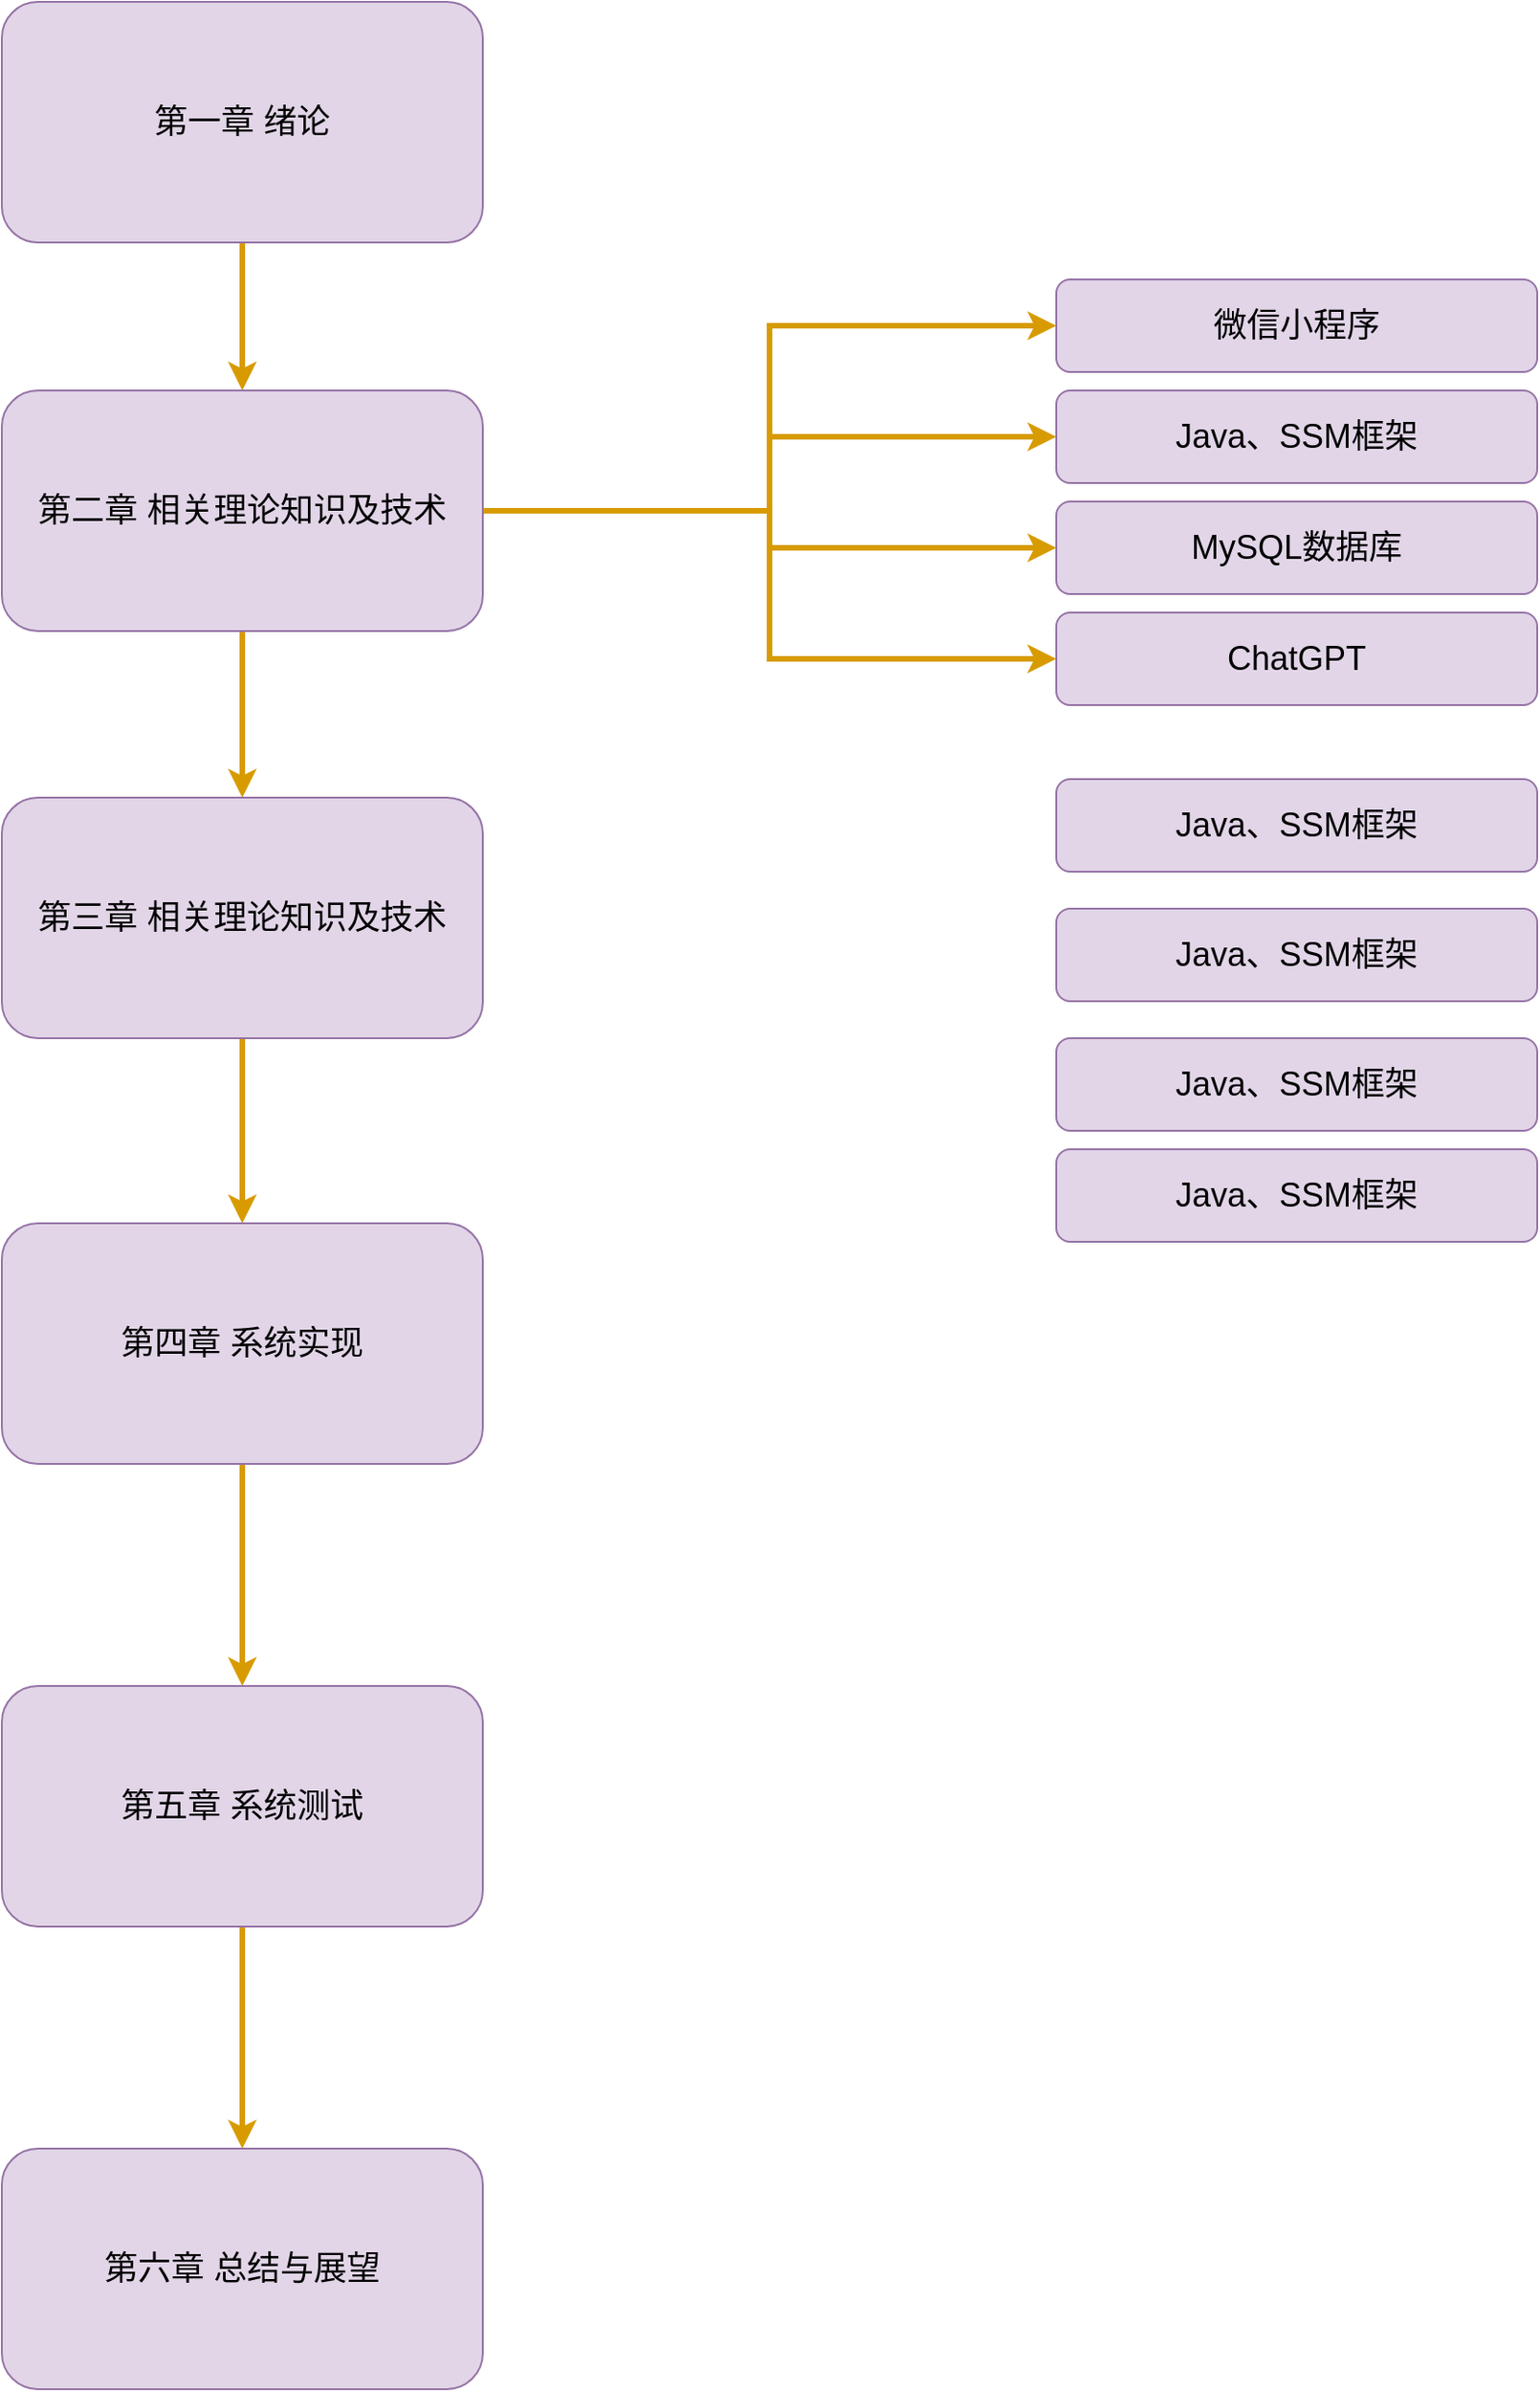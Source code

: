 <mxfile version="21.2.9" type="github">
  <diagram name="第 1 页" id="l_syPJzlnjPqEEr46ZRa">
    <mxGraphModel dx="841" dy="748" grid="1" gridSize="10" guides="1" tooltips="1" connect="1" arrows="1" fold="1" page="1" pageScale="1" pageWidth="827" pageHeight="1169" math="0" shadow="0">
      <root>
        <mxCell id="0" />
        <mxCell id="1" parent="0" />
        <mxCell id="OMgu2SZa8DHDWM3YxXOs-13" style="rounded=0;orthogonalLoop=1;jettySize=auto;html=1;exitX=0.5;exitY=1;exitDx=0;exitDy=0;entryX=0.5;entryY=0;entryDx=0;entryDy=0;fontFamily=Helvetica;fontSize=18;fontColor=default;fillColor=#ffe6cc;strokeColor=#d79b00;strokeWidth=3;" edge="1" parent="1" source="OMgu2SZa8DHDWM3YxXOs-1" target="OMgu2SZa8DHDWM3YxXOs-2">
          <mxGeometry relative="1" as="geometry" />
        </mxCell>
        <mxCell id="OMgu2SZa8DHDWM3YxXOs-1" value="第一章 绪论" style="rounded=1;whiteSpace=wrap;html=1;fillColor=#e1d5e7;strokeColor=#9673a6;fontSize=18;" vertex="1" parent="1">
          <mxGeometry x="60" y="60" width="260" height="130" as="geometry" />
        </mxCell>
        <mxCell id="OMgu2SZa8DHDWM3YxXOs-14" style="edgeStyle=none;shape=connector;rounded=0;orthogonalLoop=1;jettySize=auto;html=1;exitX=0.5;exitY=1;exitDx=0;exitDy=0;entryX=0.5;entryY=0;entryDx=0;entryDy=0;labelBackgroundColor=default;strokeColor=#d79b00;strokeWidth=3;fontFamily=Helvetica;fontSize=18;fontColor=default;endArrow=classic;fillColor=#ffe6cc;" edge="1" parent="1" source="OMgu2SZa8DHDWM3YxXOs-2" target="OMgu2SZa8DHDWM3YxXOs-7">
          <mxGeometry relative="1" as="geometry" />
        </mxCell>
        <mxCell id="OMgu2SZa8DHDWM3YxXOs-26" style="edgeStyle=orthogonalEdgeStyle;shape=connector;rounded=0;orthogonalLoop=1;jettySize=auto;html=1;exitX=1;exitY=0.5;exitDx=0;exitDy=0;entryX=0;entryY=0.5;entryDx=0;entryDy=0;labelBackgroundColor=default;strokeColor=#d79b00;strokeWidth=3;fontFamily=Helvetica;fontSize=18;fontColor=default;endArrow=classic;fillColor=#ffe6cc;" edge="1" parent="1" source="OMgu2SZa8DHDWM3YxXOs-2" target="OMgu2SZa8DHDWM3YxXOs-24">
          <mxGeometry relative="1" as="geometry" />
        </mxCell>
        <mxCell id="OMgu2SZa8DHDWM3YxXOs-27" style="edgeStyle=orthogonalEdgeStyle;shape=connector;rounded=0;orthogonalLoop=1;jettySize=auto;html=1;exitX=1;exitY=0.5;exitDx=0;exitDy=0;entryX=0;entryY=0.5;entryDx=0;entryDy=0;labelBackgroundColor=default;strokeColor=#d79b00;strokeWidth=3;fontFamily=Helvetica;fontSize=18;fontColor=default;endArrow=classic;fillColor=#ffe6cc;" edge="1" parent="1" source="OMgu2SZa8DHDWM3YxXOs-2" target="OMgu2SZa8DHDWM3YxXOs-25">
          <mxGeometry relative="1" as="geometry" />
        </mxCell>
        <mxCell id="OMgu2SZa8DHDWM3YxXOs-29" style="edgeStyle=orthogonalEdgeStyle;shape=connector;rounded=0;orthogonalLoop=1;jettySize=auto;html=1;exitX=1;exitY=0.5;exitDx=0;exitDy=0;entryX=0;entryY=0.5;entryDx=0;entryDy=0;labelBackgroundColor=default;strokeColor=#d79b00;strokeWidth=3;fontFamily=Helvetica;fontSize=18;fontColor=default;endArrow=classic;fillColor=#ffe6cc;" edge="1" parent="1" source="OMgu2SZa8DHDWM3YxXOs-2" target="OMgu2SZa8DHDWM3YxXOs-28">
          <mxGeometry relative="1" as="geometry" />
        </mxCell>
        <mxCell id="OMgu2SZa8DHDWM3YxXOs-31" style="edgeStyle=orthogonalEdgeStyle;shape=connector;rounded=0;orthogonalLoop=1;jettySize=auto;html=1;exitX=1;exitY=0.5;exitDx=0;exitDy=0;entryX=0;entryY=0.5;entryDx=0;entryDy=0;labelBackgroundColor=default;strokeColor=#d79b00;strokeWidth=3;fontFamily=Helvetica;fontSize=18;fontColor=default;endArrow=classic;fillColor=#ffe6cc;" edge="1" parent="1" source="OMgu2SZa8DHDWM3YxXOs-2" target="OMgu2SZa8DHDWM3YxXOs-30">
          <mxGeometry relative="1" as="geometry" />
        </mxCell>
        <mxCell id="OMgu2SZa8DHDWM3YxXOs-2" value="第二章 相关理论知识及技术" style="rounded=1;whiteSpace=wrap;html=1;strokeColor=#9673a6;fontFamily=Helvetica;fontSize=18;fontColor=default;fillColor=#e1d5e7;" vertex="1" parent="1">
          <mxGeometry x="60" y="270" width="260" height="130" as="geometry" />
        </mxCell>
        <mxCell id="OMgu2SZa8DHDWM3YxXOs-32" style="edgeStyle=none;shape=connector;rounded=0;orthogonalLoop=1;jettySize=auto;html=1;exitX=0.5;exitY=1;exitDx=0;exitDy=0;entryX=0.5;entryY=0;entryDx=0;entryDy=0;labelBackgroundColor=default;strokeColor=#d79b00;strokeWidth=3;fontFamily=Helvetica;fontSize=18;fontColor=default;endArrow=classic;fillColor=#ffe6cc;" edge="1" parent="1" source="OMgu2SZa8DHDWM3YxXOs-7" target="OMgu2SZa8DHDWM3YxXOs-10">
          <mxGeometry relative="1" as="geometry" />
        </mxCell>
        <mxCell id="OMgu2SZa8DHDWM3YxXOs-7" value="第三章 相关理论知识及技术" style="rounded=1;whiteSpace=wrap;html=1;strokeColor=#9673a6;fontFamily=Helvetica;fontSize=18;fontColor=default;fillColor=#e1d5e7;" vertex="1" parent="1">
          <mxGeometry x="60" y="490" width="260" height="130" as="geometry" />
        </mxCell>
        <mxCell id="OMgu2SZa8DHDWM3YxXOs-17" style="edgeStyle=none;shape=connector;rounded=0;orthogonalLoop=1;jettySize=auto;html=1;exitX=0.5;exitY=1;exitDx=0;exitDy=0;entryX=0.5;entryY=0;entryDx=0;entryDy=0;labelBackgroundColor=default;strokeColor=#d79b00;strokeWidth=3;fontFamily=Helvetica;fontSize=18;fontColor=default;endArrow=classic;fillColor=#ffe6cc;" edge="1" parent="1" source="OMgu2SZa8DHDWM3YxXOs-10" target="OMgu2SZa8DHDWM3YxXOs-11">
          <mxGeometry relative="1" as="geometry" />
        </mxCell>
        <mxCell id="OMgu2SZa8DHDWM3YxXOs-10" value="第四章 系统实现" style="rounded=1;whiteSpace=wrap;html=1;strokeColor=#9673a6;fontFamily=Helvetica;fontSize=18;fontColor=default;fillColor=#e1d5e7;" vertex="1" parent="1">
          <mxGeometry x="60" y="720" width="260" height="130" as="geometry" />
        </mxCell>
        <mxCell id="OMgu2SZa8DHDWM3YxXOs-18" style="edgeStyle=none;shape=connector;rounded=0;orthogonalLoop=1;jettySize=auto;html=1;exitX=0.5;exitY=1;exitDx=0;exitDy=0;entryX=0.5;entryY=0;entryDx=0;entryDy=0;labelBackgroundColor=default;strokeColor=#d79b00;strokeWidth=3;fontFamily=Helvetica;fontSize=18;fontColor=default;endArrow=classic;fillColor=#ffe6cc;" edge="1" parent="1" source="OMgu2SZa8DHDWM3YxXOs-11" target="OMgu2SZa8DHDWM3YxXOs-12">
          <mxGeometry relative="1" as="geometry" />
        </mxCell>
        <mxCell id="OMgu2SZa8DHDWM3YxXOs-11" value="第五章 系统测试" style="rounded=1;whiteSpace=wrap;html=1;strokeColor=#9673a6;fontFamily=Helvetica;fontSize=18;fontColor=default;fillColor=#e1d5e7;" vertex="1" parent="1">
          <mxGeometry x="60" y="970" width="260" height="130" as="geometry" />
        </mxCell>
        <mxCell id="OMgu2SZa8DHDWM3YxXOs-12" value="第六章 总结与展望" style="rounded=1;whiteSpace=wrap;html=1;strokeColor=#9673a6;fontFamily=Helvetica;fontSize=18;fontColor=default;fillColor=#e1d5e7;" vertex="1" parent="1">
          <mxGeometry x="60" y="1220" width="260" height="130" as="geometry" />
        </mxCell>
        <mxCell id="OMgu2SZa8DHDWM3YxXOs-24" value="微信小程序" style="rounded=1;whiteSpace=wrap;html=1;strokeColor=#9673a6;fontFamily=Helvetica;fontSize=18;fontColor=default;fillColor=#e1d5e7;" vertex="1" parent="1">
          <mxGeometry x="630" y="210" width="260" height="50" as="geometry" />
        </mxCell>
        <mxCell id="OMgu2SZa8DHDWM3YxXOs-25" value="Java、SSM框架" style="rounded=1;whiteSpace=wrap;html=1;strokeColor=#9673a6;fontFamily=Helvetica;fontSize=18;fontColor=default;fillColor=#e1d5e7;" vertex="1" parent="1">
          <mxGeometry x="630" y="270" width="260" height="50" as="geometry" />
        </mxCell>
        <mxCell id="OMgu2SZa8DHDWM3YxXOs-28" value="MySQL数据库" style="rounded=1;whiteSpace=wrap;html=1;strokeColor=#9673a6;fontFamily=Helvetica;fontSize=18;fontColor=default;fillColor=#e1d5e7;" vertex="1" parent="1">
          <mxGeometry x="630" y="330" width="260" height="50" as="geometry" />
        </mxCell>
        <mxCell id="OMgu2SZa8DHDWM3YxXOs-30" value="ChatGPT" style="rounded=1;whiteSpace=wrap;html=1;strokeColor=#9673a6;fontFamily=Helvetica;fontSize=18;fontColor=default;fillColor=#e1d5e7;" vertex="1" parent="1">
          <mxGeometry x="630" y="390" width="260" height="50" as="geometry" />
        </mxCell>
        <mxCell id="OMgu2SZa8DHDWM3YxXOs-33" value="Java、SSM框架" style="rounded=1;whiteSpace=wrap;html=1;strokeColor=#9673a6;fontFamily=Helvetica;fontSize=18;fontColor=default;fillColor=#e1d5e7;" vertex="1" parent="1">
          <mxGeometry x="630" y="680" width="260" height="50" as="geometry" />
        </mxCell>
        <mxCell id="OMgu2SZa8DHDWM3YxXOs-34" value="Java、SSM框架" style="rounded=1;whiteSpace=wrap;html=1;strokeColor=#9673a6;fontFamily=Helvetica;fontSize=18;fontColor=default;fillColor=#e1d5e7;" vertex="1" parent="1">
          <mxGeometry x="630" y="620" width="260" height="50" as="geometry" />
        </mxCell>
        <mxCell id="OMgu2SZa8DHDWM3YxXOs-35" value="Java、SSM框架" style="rounded=1;whiteSpace=wrap;html=1;strokeColor=#9673a6;fontFamily=Helvetica;fontSize=18;fontColor=default;fillColor=#e1d5e7;" vertex="1" parent="1">
          <mxGeometry x="630" y="480" width="260" height="50" as="geometry" />
        </mxCell>
        <mxCell id="OMgu2SZa8DHDWM3YxXOs-36" value="Java、SSM框架" style="rounded=1;whiteSpace=wrap;html=1;strokeColor=#9673a6;fontFamily=Helvetica;fontSize=18;fontColor=default;fillColor=#e1d5e7;" vertex="1" parent="1">
          <mxGeometry x="630" y="550" width="260" height="50" as="geometry" />
        </mxCell>
      </root>
    </mxGraphModel>
  </diagram>
</mxfile>
